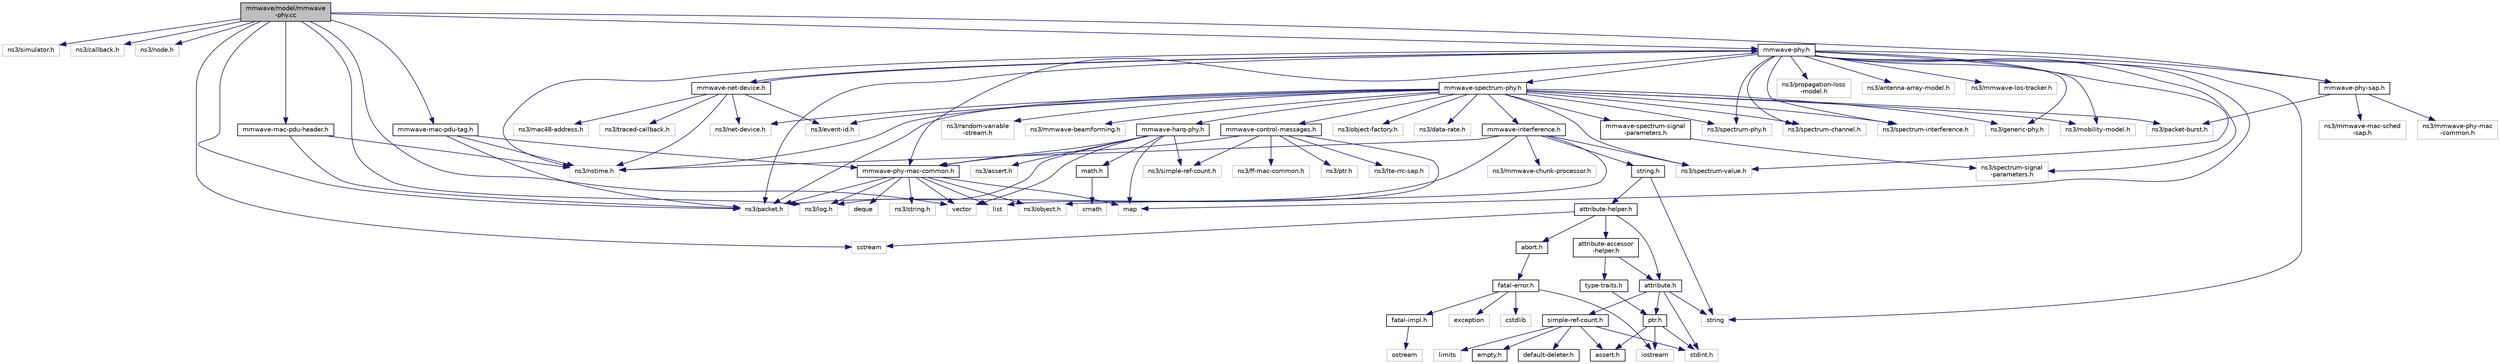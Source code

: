 digraph "mmwave/model/mmwave-phy.cc"
{
  edge [fontname="Helvetica",fontsize="10",labelfontname="Helvetica",labelfontsize="10"];
  node [fontname="Helvetica",fontsize="10",shape=record];
  Node1 [label="mmwave/model/mmwave\l-phy.cc",height=0.2,width=0.4,color="black", fillcolor="grey75", style="filled", fontcolor="black"];
  Node1 -> Node2 [color="midnightblue",fontsize="10",style="solid"];
  Node2 [label="ns3/simulator.h",height=0.2,width=0.4,color="grey75", fillcolor="white", style="filled"];
  Node1 -> Node3 [color="midnightblue",fontsize="10",style="solid"];
  Node3 [label="ns3/callback.h",height=0.2,width=0.4,color="grey75", fillcolor="white", style="filled"];
  Node1 -> Node4 [color="midnightblue",fontsize="10",style="solid"];
  Node4 [label="ns3/node.h",height=0.2,width=0.4,color="grey75", fillcolor="white", style="filled"];
  Node1 -> Node5 [color="midnightblue",fontsize="10",style="solid"];
  Node5 [label="ns3/packet.h",height=0.2,width=0.4,color="grey75", fillcolor="white", style="filled"];
  Node1 -> Node6 [color="midnightblue",fontsize="10",style="solid"];
  Node6 [label="ns3/log.h",height=0.2,width=0.4,color="grey75", fillcolor="white", style="filled"];
  Node1 -> Node7 [color="midnightblue",fontsize="10",style="solid"];
  Node7 [label="mmwave-phy.h",height=0.2,width=0.4,color="black", fillcolor="white", style="filled",URL="$d0/d60/mmwave-phy_8h.html"];
  Node7 -> Node8 [color="midnightblue",fontsize="10",style="solid"];
  Node8 [label="ns3/spectrum-value.h",height=0.2,width=0.4,color="grey75", fillcolor="white", style="filled"];
  Node7 -> Node9 [color="midnightblue",fontsize="10",style="solid"];
  Node9 [label="ns3/mobility-model.h",height=0.2,width=0.4,color="grey75", fillcolor="white", style="filled"];
  Node7 -> Node5 [color="midnightblue",fontsize="10",style="solid"];
  Node7 -> Node10 [color="midnightblue",fontsize="10",style="solid"];
  Node10 [label="ns3/nstime.h",height=0.2,width=0.4,color="grey75", fillcolor="white", style="filled"];
  Node7 -> Node11 [color="midnightblue",fontsize="10",style="solid"];
  Node11 [label="ns3/spectrum-phy.h",height=0.2,width=0.4,color="grey75", fillcolor="white", style="filled"];
  Node7 -> Node12 [color="midnightblue",fontsize="10",style="solid"];
  Node12 [label="ns3/spectrum-channel.h",height=0.2,width=0.4,color="grey75", fillcolor="white", style="filled"];
  Node7 -> Node13 [color="midnightblue",fontsize="10",style="solid"];
  Node13 [label="ns3/spectrum-signal\l-parameters.h",height=0.2,width=0.4,color="grey75", fillcolor="white", style="filled"];
  Node7 -> Node14 [color="midnightblue",fontsize="10",style="solid"];
  Node14 [label="ns3/spectrum-interference.h",height=0.2,width=0.4,color="grey75", fillcolor="white", style="filled"];
  Node7 -> Node15 [color="midnightblue",fontsize="10",style="solid"];
  Node15 [label="ns3/propagation-loss\l-model.h",height=0.2,width=0.4,color="grey75", fillcolor="white", style="filled"];
  Node7 -> Node16 [color="midnightblue",fontsize="10",style="solid"];
  Node16 [label="ns3/generic-phy.h",height=0.2,width=0.4,color="grey75", fillcolor="white", style="filled"];
  Node7 -> Node17 [color="midnightblue",fontsize="10",style="solid"];
  Node17 [label="ns3/antenna-array-model.h",height=0.2,width=0.4,color="grey75", fillcolor="white", style="filled"];
  Node7 -> Node18 [color="midnightblue",fontsize="10",style="solid"];
  Node18 [label="mmwave-phy-mac-common.h",height=0.2,width=0.4,color="black", fillcolor="white", style="filled",URL="$d6/d2f/mmwave-phy-mac-common_8h.html"];
  Node18 -> Node19 [color="midnightblue",fontsize="10",style="solid"];
  Node19 [label="vector",height=0.2,width=0.4,color="grey75", fillcolor="white", style="filled"];
  Node18 -> Node20 [color="midnightblue",fontsize="10",style="solid"];
  Node20 [label="list",height=0.2,width=0.4,color="grey75", fillcolor="white", style="filled"];
  Node18 -> Node21 [color="midnightblue",fontsize="10",style="solid"];
  Node21 [label="map",height=0.2,width=0.4,color="grey75", fillcolor="white", style="filled"];
  Node18 -> Node22 [color="midnightblue",fontsize="10",style="solid"];
  Node22 [label="deque",height=0.2,width=0.4,color="grey75", fillcolor="white", style="filled"];
  Node18 -> Node23 [color="midnightblue",fontsize="10",style="solid"];
  Node23 [label="ns3/object.h",height=0.2,width=0.4,color="grey75", fillcolor="white", style="filled"];
  Node18 -> Node5 [color="midnightblue",fontsize="10",style="solid"];
  Node18 -> Node24 [color="midnightblue",fontsize="10",style="solid"];
  Node24 [label="ns3/string.h",height=0.2,width=0.4,color="grey75", fillcolor="white", style="filled"];
  Node18 -> Node6 [color="midnightblue",fontsize="10",style="solid"];
  Node7 -> Node25 [color="midnightblue",fontsize="10",style="solid"];
  Node25 [label="mmwave-spectrum-phy.h",height=0.2,width=0.4,color="black", fillcolor="white", style="filled",URL="$d7/daa/mmwave-spectrum-phy_8h.html"];
  Node25 -> Node26 [color="midnightblue",fontsize="10",style="solid"];
  Node26 [label="ns3/object-factory.h",height=0.2,width=0.4,color="grey75", fillcolor="white", style="filled"];
  Node25 -> Node27 [color="midnightblue",fontsize="10",style="solid"];
  Node27 [label="ns3/event-id.h",height=0.2,width=0.4,color="grey75", fillcolor="white", style="filled"];
  Node25 -> Node8 [color="midnightblue",fontsize="10",style="solid"];
  Node25 -> Node9 [color="midnightblue",fontsize="10",style="solid"];
  Node25 -> Node5 [color="midnightblue",fontsize="10",style="solid"];
  Node25 -> Node10 [color="midnightblue",fontsize="10",style="solid"];
  Node25 -> Node28 [color="midnightblue",fontsize="10",style="solid"];
  Node28 [label="ns3/net-device.h",height=0.2,width=0.4,color="grey75", fillcolor="white", style="filled"];
  Node25 -> Node11 [color="midnightblue",fontsize="10",style="solid"];
  Node25 -> Node12 [color="midnightblue",fontsize="10",style="solid"];
  Node25 -> Node14 [color="midnightblue",fontsize="10",style="solid"];
  Node25 -> Node29 [color="midnightblue",fontsize="10",style="solid"];
  Node29 [label="ns3/data-rate.h",height=0.2,width=0.4,color="grey75", fillcolor="white", style="filled"];
  Node25 -> Node16 [color="midnightblue",fontsize="10",style="solid"];
  Node25 -> Node30 [color="midnightblue",fontsize="10",style="solid"];
  Node30 [label="ns3/packet-burst.h",height=0.2,width=0.4,color="grey75", fillcolor="white", style="filled"];
  Node25 -> Node31 [color="midnightblue",fontsize="10",style="solid"];
  Node31 [label="mmwave-spectrum-signal\l-parameters.h",height=0.2,width=0.4,color="black", fillcolor="white", style="filled",URL="$d0/dd2/mmwave-spectrum-signal-parameters_8h.html"];
  Node31 -> Node13 [color="midnightblue",fontsize="10",style="solid"];
  Node25 -> Node32 [color="midnightblue",fontsize="10",style="solid"];
  Node32 [label="ns3/random-variable\l-stream.h",height=0.2,width=0.4,color="grey75", fillcolor="white", style="filled"];
  Node25 -> Node33 [color="midnightblue",fontsize="10",style="solid"];
  Node33 [label="ns3/mmwave-beamforming.h",height=0.2,width=0.4,color="grey75", fillcolor="white", style="filled"];
  Node25 -> Node34 [color="midnightblue",fontsize="10",style="solid"];
  Node34 [label="mmwave-interference.h",height=0.2,width=0.4,color="black", fillcolor="white", style="filled",URL="$df/d56/mmwave-interference_8h.html"];
  Node34 -> Node23 [color="midnightblue",fontsize="10",style="solid"];
  Node34 -> Node5 [color="midnightblue",fontsize="10",style="solid"];
  Node34 -> Node10 [color="midnightblue",fontsize="10",style="solid"];
  Node34 -> Node8 [color="midnightblue",fontsize="10",style="solid"];
  Node34 -> Node35 [color="midnightblue",fontsize="10",style="solid"];
  Node35 [label="string.h",height=0.2,width=0.4,color="black", fillcolor="white", style="filled",URL="$da/d66/string_8h.html"];
  Node35 -> Node36 [color="midnightblue",fontsize="10",style="solid"];
  Node36 [label="string",height=0.2,width=0.4,color="grey75", fillcolor="white", style="filled"];
  Node35 -> Node37 [color="midnightblue",fontsize="10",style="solid"];
  Node37 [label="attribute-helper.h",height=0.2,width=0.4,color="black", fillcolor="white", style="filled",URL="$dc/df9/attribute-helper_8h.html"];
  Node37 -> Node38 [color="midnightblue",fontsize="10",style="solid"];
  Node38 [label="attribute.h",height=0.2,width=0.4,color="black", fillcolor="white", style="filled",URL="$d3/d7c/attribute_8h.html"];
  Node38 -> Node36 [color="midnightblue",fontsize="10",style="solid"];
  Node38 -> Node39 [color="midnightblue",fontsize="10",style="solid"];
  Node39 [label="stdint.h",height=0.2,width=0.4,color="grey75", fillcolor="white", style="filled"];
  Node38 -> Node40 [color="midnightblue",fontsize="10",style="solid"];
  Node40 [label="ptr.h",height=0.2,width=0.4,color="black", fillcolor="white", style="filled",URL="$dd/d98/ptr_8h.html"];
  Node40 -> Node41 [color="midnightblue",fontsize="10",style="solid"];
  Node41 [label="iostream",height=0.2,width=0.4,color="grey75", fillcolor="white", style="filled"];
  Node40 -> Node39 [color="midnightblue",fontsize="10",style="solid"];
  Node40 -> Node42 [color="midnightblue",fontsize="10",style="solid"];
  Node42 [label="assert.h",height=0.2,width=0.4,color="black", fillcolor="white", style="filled",URL="$dc/da7/assert_8h.html"];
  Node38 -> Node43 [color="midnightblue",fontsize="10",style="solid"];
  Node43 [label="simple-ref-count.h",height=0.2,width=0.4,color="black", fillcolor="white", style="filled",URL="$d8/de9/simple-ref-count_8h.html"];
  Node43 -> Node44 [color="midnightblue",fontsize="10",style="solid"];
  Node44 [label="empty.h",height=0.2,width=0.4,color="black", fillcolor="white", style="filled",URL="$d0/d4d/empty_8h.html"];
  Node43 -> Node45 [color="midnightblue",fontsize="10",style="solid"];
  Node45 [label="default-deleter.h",height=0.2,width=0.4,color="black", fillcolor="white", style="filled",URL="$d4/d92/default-deleter_8h.html"];
  Node43 -> Node42 [color="midnightblue",fontsize="10",style="solid"];
  Node43 -> Node39 [color="midnightblue",fontsize="10",style="solid"];
  Node43 -> Node46 [color="midnightblue",fontsize="10",style="solid"];
  Node46 [label="limits",height=0.2,width=0.4,color="grey75", fillcolor="white", style="filled"];
  Node37 -> Node47 [color="midnightblue",fontsize="10",style="solid"];
  Node47 [label="attribute-accessor\l-helper.h",height=0.2,width=0.4,color="black", fillcolor="white", style="filled",URL="$d7/d9c/attribute-accessor-helper_8h.html"];
  Node47 -> Node38 [color="midnightblue",fontsize="10",style="solid"];
  Node47 -> Node48 [color="midnightblue",fontsize="10",style="solid"];
  Node48 [label="type-traits.h",height=0.2,width=0.4,color="black", fillcolor="white", style="filled",URL="$db/d6d/type-traits_8h.html"];
  Node48 -> Node40 [color="midnightblue",fontsize="10",style="solid"];
  Node37 -> Node49 [color="midnightblue",fontsize="10",style="solid"];
  Node49 [label="sstream",height=0.2,width=0.4,color="grey75", fillcolor="white", style="filled"];
  Node37 -> Node50 [color="midnightblue",fontsize="10",style="solid"];
  Node50 [label="abort.h",height=0.2,width=0.4,color="black", fillcolor="white", style="filled",URL="$d4/dc1/abort_8h.html",tooltip="NS_ABORT_x macro definitions. "];
  Node50 -> Node51 [color="midnightblue",fontsize="10",style="solid"];
  Node51 [label="fatal-error.h",height=0.2,width=0.4,color="black", fillcolor="white", style="filled",URL="$d4/d13/fatal-error_8h.html",tooltip="NS_FATAL_x macro definitions. "];
  Node51 -> Node41 [color="midnightblue",fontsize="10",style="solid"];
  Node51 -> Node52 [color="midnightblue",fontsize="10",style="solid"];
  Node52 [label="exception",height=0.2,width=0.4,color="grey75", fillcolor="white", style="filled"];
  Node51 -> Node53 [color="midnightblue",fontsize="10",style="solid"];
  Node53 [label="cstdlib",height=0.2,width=0.4,color="grey75", fillcolor="white", style="filled"];
  Node51 -> Node54 [color="midnightblue",fontsize="10",style="solid"];
  Node54 [label="fatal-impl.h",height=0.2,width=0.4,color="black", fillcolor="white", style="filled",URL="$db/d9c/fatal-impl_8h.html",tooltip="Declaration of RegisterStream(), UnregisterStream(), and FlushStreams(). "];
  Node54 -> Node55 [color="midnightblue",fontsize="10",style="solid"];
  Node55 [label="ostream",height=0.2,width=0.4,color="grey75", fillcolor="white", style="filled"];
  Node34 -> Node56 [color="midnightblue",fontsize="10",style="solid"];
  Node56 [label="ns3/mmwave-chunk-processor.h",height=0.2,width=0.4,color="grey75", fillcolor="white", style="filled"];
  Node25 -> Node57 [color="midnightblue",fontsize="10",style="solid"];
  Node57 [label="mmwave-control-messages.h",height=0.2,width=0.4,color="black", fillcolor="white", style="filled",URL="$d9/dcd/mmwave-control-messages_8h.html"];
  Node57 -> Node58 [color="midnightblue",fontsize="10",style="solid"];
  Node58 [label="ns3/ptr.h",height=0.2,width=0.4,color="grey75", fillcolor="white", style="filled"];
  Node57 -> Node59 [color="midnightblue",fontsize="10",style="solid"];
  Node59 [label="ns3/simple-ref-count.h",height=0.2,width=0.4,color="grey75", fillcolor="white", style="filled"];
  Node57 -> Node60 [color="midnightblue",fontsize="10",style="solid"];
  Node60 [label="ns3/lte-rrc-sap.h",height=0.2,width=0.4,color="grey75", fillcolor="white", style="filled"];
  Node57 -> Node61 [color="midnightblue",fontsize="10",style="solid"];
  Node61 [label="ns3/ff-mac-common.h",height=0.2,width=0.4,color="grey75", fillcolor="white", style="filled"];
  Node57 -> Node18 [color="midnightblue",fontsize="10",style="solid"];
  Node57 -> Node20 [color="midnightblue",fontsize="10",style="solid"];
  Node25 -> Node62 [color="midnightblue",fontsize="10",style="solid"];
  Node62 [label="mmwave-harq-phy.h",height=0.2,width=0.4,color="black", fillcolor="white", style="filled",URL="$dd/d6e/mmwave-harq-phy_8h.html"];
  Node62 -> Node6 [color="midnightblue",fontsize="10",style="solid"];
  Node62 -> Node63 [color="midnightblue",fontsize="10",style="solid"];
  Node63 [label="ns3/assert.h",height=0.2,width=0.4,color="grey75", fillcolor="white", style="filled"];
  Node62 -> Node64 [color="midnightblue",fontsize="10",style="solid"];
  Node64 [label="math.h",height=0.2,width=0.4,color="black", fillcolor="white", style="filled",URL="$df/db1/math_8h.html"];
  Node64 -> Node65 [color="midnightblue",fontsize="10",style="solid"];
  Node65 [label="cmath",height=0.2,width=0.4,color="grey75", fillcolor="white", style="filled"];
  Node62 -> Node19 [color="midnightblue",fontsize="10",style="solid"];
  Node62 -> Node21 [color="midnightblue",fontsize="10",style="solid"];
  Node62 -> Node59 [color="midnightblue",fontsize="10",style="solid"];
  Node62 -> Node18 [color="midnightblue",fontsize="10",style="solid"];
  Node7 -> Node66 [color="midnightblue",fontsize="10",style="solid"];
  Node66 [label="mmwave-net-device.h",height=0.2,width=0.4,color="black", fillcolor="white", style="filled",URL="$d2/d05/mmwave-net-device_8h.html"];
  Node66 -> Node28 [color="midnightblue",fontsize="10",style="solid"];
  Node66 -> Node27 [color="midnightblue",fontsize="10",style="solid"];
  Node66 -> Node67 [color="midnightblue",fontsize="10",style="solid"];
  Node67 [label="ns3/mac48-address.h",height=0.2,width=0.4,color="grey75", fillcolor="white", style="filled"];
  Node66 -> Node68 [color="midnightblue",fontsize="10",style="solid"];
  Node68 [label="ns3/traced-callback.h",height=0.2,width=0.4,color="grey75", fillcolor="white", style="filled"];
  Node66 -> Node10 [color="midnightblue",fontsize="10",style="solid"];
  Node66 -> Node7 [color="midnightblue",fontsize="10",style="solid"];
  Node7 -> Node69 [color="midnightblue",fontsize="10",style="solid"];
  Node69 [label="mmwave-phy-sap.h",height=0.2,width=0.4,color="black", fillcolor="white", style="filled",URL="$d5/d85/mmwave-phy-sap_8h.html"];
  Node69 -> Node30 [color="midnightblue",fontsize="10",style="solid"];
  Node69 -> Node70 [color="midnightblue",fontsize="10",style="solid"];
  Node70 [label="ns3/mmwave-phy-mac\l-common.h",height=0.2,width=0.4,color="grey75", fillcolor="white", style="filled"];
  Node69 -> Node71 [color="midnightblue",fontsize="10",style="solid"];
  Node71 [label="ns3/mmwave-mac-sched\l-sap.h",height=0.2,width=0.4,color="grey75", fillcolor="white", style="filled"];
  Node7 -> Node36 [color="midnightblue",fontsize="10",style="solid"];
  Node7 -> Node21 [color="midnightblue",fontsize="10",style="solid"];
  Node7 -> Node72 [color="midnightblue",fontsize="10",style="solid"];
  Node72 [label="ns3/mmwave-los-tracker.h",height=0.2,width=0.4,color="grey75", fillcolor="white", style="filled"];
  Node1 -> Node69 [color="midnightblue",fontsize="10",style="solid"];
  Node1 -> Node73 [color="midnightblue",fontsize="10",style="solid"];
  Node73 [label="mmwave-mac-pdu-tag.h",height=0.2,width=0.4,color="black", fillcolor="white", style="filled",URL="$d1/da7/mmwave-mac-pdu-tag_8h.html"];
  Node73 -> Node5 [color="midnightblue",fontsize="10",style="solid"];
  Node73 -> Node10 [color="midnightblue",fontsize="10",style="solid"];
  Node73 -> Node18 [color="midnightblue",fontsize="10",style="solid"];
  Node1 -> Node74 [color="midnightblue",fontsize="10",style="solid"];
  Node74 [label="mmwave-mac-pdu-header.h",height=0.2,width=0.4,color="black", fillcolor="white", style="filled",URL="$d4/da2/mmwave-mac-pdu-header_8h.html"];
  Node74 -> Node5 [color="midnightblue",fontsize="10",style="solid"];
  Node74 -> Node10 [color="midnightblue",fontsize="10",style="solid"];
  Node1 -> Node49 [color="midnightblue",fontsize="10",style="solid"];
  Node1 -> Node19 [color="midnightblue",fontsize="10",style="solid"];
}
